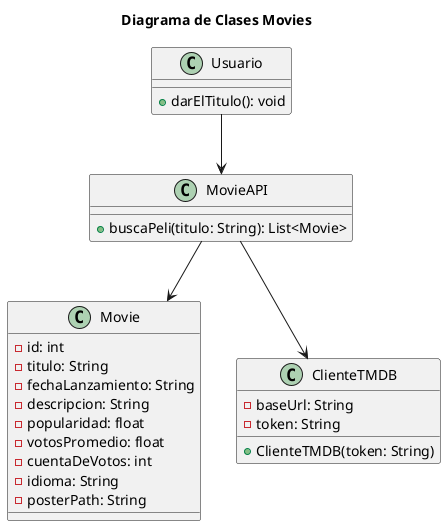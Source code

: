 @startuml
title Diagrama de Clases Movies
class Usuario {
  +darElTitulo(): void
}

class MovieAPI {
  +buscaPeli(titulo: String): List<Movie>
}

class Movie {
  -id: int
  -titulo: String
  -fechaLanzamiento: String
  -descripcion: String
  -popularidad: float
  -votosPromedio: float
  -cuentaDeVotos: int
  -idioma: String
  -posterPath: String
}
class ClienteTMDB {
  -baseUrl: String
  -token: String
  +ClienteTMDB(token: String)

}
Usuario --> MovieAPI
MovieAPI --> Movie
MovieAPI --> ClienteTMDB

@enduml
